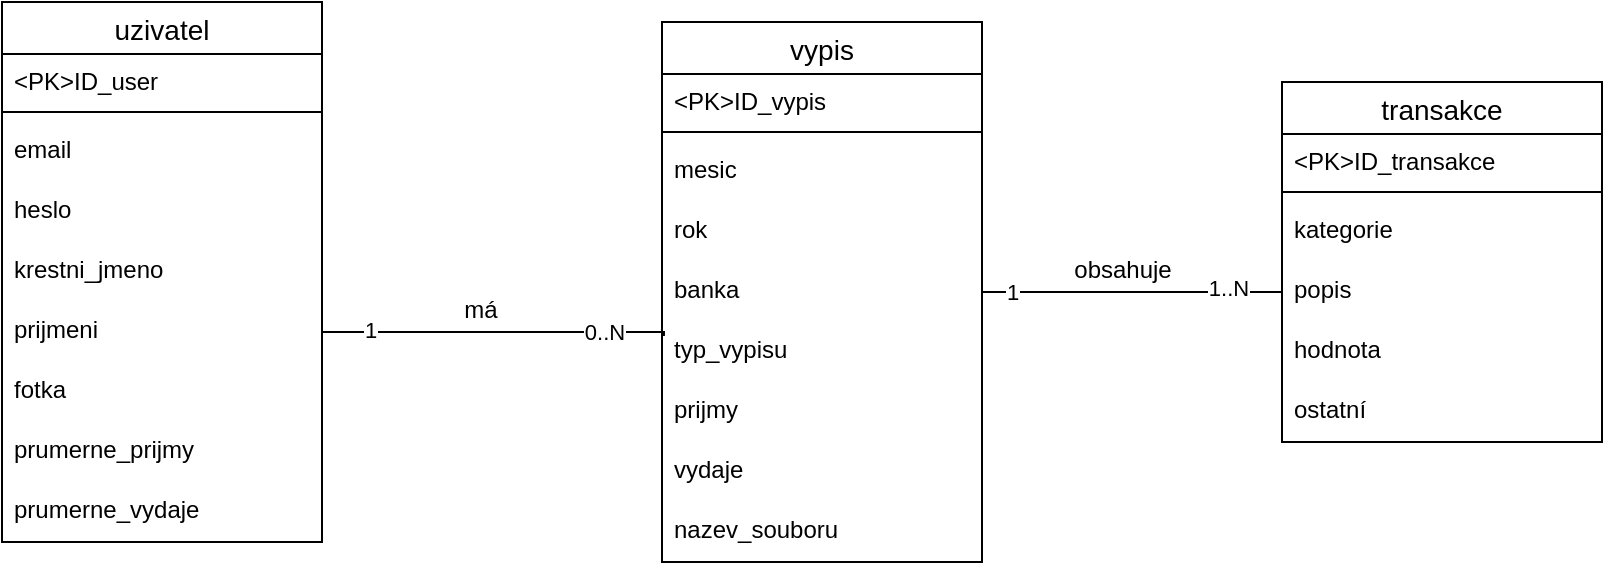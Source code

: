 <mxfile version="21.2.1" type="device">
  <diagram id="8Sflpd36EH3sPCoMDaqb" name="Page-1">
    <mxGraphModel dx="691" dy="376" grid="1" gridSize="10" guides="1" tooltips="1" connect="1" arrows="1" fold="1" page="1" pageScale="1" pageWidth="850" pageHeight="1100" math="0" shadow="0">
      <root>
        <mxCell id="0" />
        <mxCell id="1" parent="0" />
        <mxCell id="2" value="uzivatel" style="swimlane;fontStyle=0;childLayout=stackLayout;horizontal=1;startSize=26;horizontalStack=0;resizeParent=1;resizeParentMax=0;resizeLast=0;collapsible=1;marginBottom=0;align=center;fontSize=14;" parent="1" vertex="1">
          <mxGeometry x="30" y="120" width="160" height="270" as="geometry" />
        </mxCell>
        <mxCell id="3" value="&lt;PK&gt;ID_user" style="text;strokeColor=none;fillColor=none;spacingLeft=4;spacingRight=4;overflow=hidden;rotatable=0;points=[[0,0.5],[1,0.5]];portConstraint=eastwest;fontSize=12;" parent="2" vertex="1">
          <mxGeometry y="26" width="160" height="24" as="geometry" />
        </mxCell>
        <mxCell id="40" value="" style="line;strokeWidth=1;rotatable=0;dashed=0;labelPosition=right;align=left;verticalAlign=middle;spacingTop=0;spacingLeft=6;points=[];portConstraint=eastwest;" parent="2" vertex="1">
          <mxGeometry y="50" width="160" height="10" as="geometry" />
        </mxCell>
        <mxCell id="58" value="email" style="text;strokeColor=none;fillColor=none;spacingLeft=4;spacingRight=4;overflow=hidden;rotatable=0;points=[[0,0.5],[1,0.5]];portConstraint=eastwest;fontSize=12;" parent="2" vertex="1">
          <mxGeometry y="60" width="160" height="30" as="geometry" />
        </mxCell>
        <mxCell id="57" value="heslo" style="text;strokeColor=none;fillColor=none;spacingLeft=4;spacingRight=4;overflow=hidden;rotatable=0;points=[[0,0.5],[1,0.5]];portConstraint=eastwest;fontSize=12;" parent="2" vertex="1">
          <mxGeometry y="90" width="160" height="30" as="geometry" />
        </mxCell>
        <mxCell id="4" value="krestni_jmeno" style="text;strokeColor=none;fillColor=none;spacingLeft=4;spacingRight=4;overflow=hidden;rotatable=0;points=[[0,0.5],[1,0.5]];portConstraint=eastwest;fontSize=12;" parent="2" vertex="1">
          <mxGeometry y="120" width="160" height="30" as="geometry" />
        </mxCell>
        <mxCell id="9" value="prijmeni" style="text;strokeColor=none;fillColor=none;spacingLeft=4;spacingRight=4;overflow=hidden;rotatable=0;points=[[0,0.5],[1,0.5]];portConstraint=eastwest;fontSize=12;" parent="2" vertex="1">
          <mxGeometry y="150" width="160" height="30" as="geometry" />
        </mxCell>
        <mxCell id="10" value="fotka" style="text;strokeColor=none;fillColor=none;spacingLeft=4;spacingRight=4;overflow=hidden;rotatable=0;points=[[0,0.5],[1,0.5]];portConstraint=eastwest;fontSize=12;" parent="2" vertex="1">
          <mxGeometry y="180" width="160" height="30" as="geometry" />
        </mxCell>
        <mxCell id="11" value="prumerne_prijmy" style="text;strokeColor=none;fillColor=none;spacingLeft=4;spacingRight=4;overflow=hidden;rotatable=0;points=[[0,0.5],[1,0.5]];portConstraint=eastwest;fontSize=12;" parent="2" vertex="1">
          <mxGeometry y="210" width="160" height="30" as="geometry" />
        </mxCell>
        <mxCell id="12" value="prumerne_vydaje" style="text;strokeColor=none;fillColor=none;spacingLeft=4;spacingRight=4;overflow=hidden;rotatable=0;points=[[0,0.5],[1,0.5]];portConstraint=eastwest;fontSize=12;" parent="2" vertex="1">
          <mxGeometry y="240" width="160" height="30" as="geometry" />
        </mxCell>
        <mxCell id="15" value="vypis" style="swimlane;fontStyle=0;childLayout=stackLayout;horizontal=1;startSize=26;horizontalStack=0;resizeParent=1;resizeParentMax=0;resizeLast=0;collapsible=1;marginBottom=0;align=center;fontSize=14;" parent="1" vertex="1">
          <mxGeometry x="360" y="130" width="160" height="270" as="geometry" />
        </mxCell>
        <mxCell id="16" value="&lt;PK&gt;ID_vypis" style="text;strokeColor=none;fillColor=none;spacingLeft=4;spacingRight=4;overflow=hidden;rotatable=0;points=[[0,0.5],[1,0.5]];portConstraint=eastwest;fontSize=12;" parent="15" vertex="1">
          <mxGeometry y="26" width="160" height="24" as="geometry" />
        </mxCell>
        <mxCell id="41" value="" style="line;strokeWidth=1;rotatable=0;dashed=0;labelPosition=right;align=left;verticalAlign=middle;spacingTop=0;spacingLeft=6;points=[];portConstraint=eastwest;" parent="15" vertex="1">
          <mxGeometry y="50" width="160" height="10" as="geometry" />
        </mxCell>
        <mxCell id="17" value="mesic" style="text;strokeColor=none;fillColor=none;spacingLeft=4;spacingRight=4;overflow=hidden;rotatable=0;points=[[0,0.5],[1,0.5]];portConstraint=eastwest;fontSize=12;" parent="15" vertex="1">
          <mxGeometry y="60" width="160" height="30" as="geometry" />
        </mxCell>
        <mxCell id="18" value="rok" style="text;strokeColor=none;fillColor=none;spacingLeft=4;spacingRight=4;overflow=hidden;rotatable=0;points=[[0,0.5],[1,0.5]];portConstraint=eastwest;fontSize=12;" parent="15" vertex="1">
          <mxGeometry y="90" width="160" height="30" as="geometry" />
        </mxCell>
        <mxCell id="61" value="banka" style="text;strokeColor=none;fillColor=none;spacingLeft=4;spacingRight=4;overflow=hidden;rotatable=0;points=[[0,0.5],[1,0.5]];portConstraint=eastwest;fontSize=12;" parent="15" vertex="1">
          <mxGeometry y="120" width="160" height="30" as="geometry" />
        </mxCell>
        <mxCell id="62" value="typ_vypisu" style="text;strokeColor=none;fillColor=none;spacingLeft=4;spacingRight=4;overflow=hidden;rotatable=0;points=[[0,0.5],[1,0.5]];portConstraint=eastwest;fontSize=12;" parent="15" vertex="1">
          <mxGeometry y="150" width="160" height="30" as="geometry" />
        </mxCell>
        <mxCell id="20" value="prijmy" style="text;strokeColor=none;fillColor=none;spacingLeft=4;spacingRight=4;overflow=hidden;rotatable=0;points=[[0,0.5],[1,0.5]];portConstraint=eastwest;fontSize=12;" parent="15" vertex="1">
          <mxGeometry y="180" width="160" height="30" as="geometry" />
        </mxCell>
        <mxCell id="21" value="vydaje" style="text;strokeColor=none;fillColor=none;spacingLeft=4;spacingRight=4;overflow=hidden;rotatable=0;points=[[0,0.5],[1,0.5]];portConstraint=eastwest;fontSize=12;" parent="15" vertex="1">
          <mxGeometry y="210" width="160" height="30" as="geometry" />
        </mxCell>
        <mxCell id="APLzIfA7sOKsRKn2j82L-63" value="nazev_souboru" style="text;strokeColor=none;fillColor=none;spacingLeft=4;spacingRight=4;overflow=hidden;rotatable=0;points=[[0,0.5],[1,0.5]];portConstraint=eastwest;fontSize=12;" vertex="1" parent="15">
          <mxGeometry y="240" width="160" height="30" as="geometry" />
        </mxCell>
        <mxCell id="32" value="transakce" style="swimlane;fontStyle=0;childLayout=stackLayout;horizontal=1;startSize=26;horizontalStack=0;resizeParent=1;resizeParentMax=0;resizeLast=0;collapsible=1;marginBottom=0;align=center;fontSize=14;" parent="1" vertex="1">
          <mxGeometry x="670" y="160" width="160" height="180" as="geometry" />
        </mxCell>
        <mxCell id="33" value="&lt;PK&gt;ID_transakce" style="text;strokeColor=none;fillColor=none;spacingLeft=4;spacingRight=4;overflow=hidden;rotatable=0;points=[[0,0.5],[1,0.5]];portConstraint=eastwest;fontSize=12;" parent="32" vertex="1">
          <mxGeometry y="26" width="160" height="24" as="geometry" />
        </mxCell>
        <mxCell id="47" value="" style="line;strokeWidth=1;rotatable=0;dashed=0;labelPosition=right;align=left;verticalAlign=middle;spacingTop=0;spacingLeft=6;points=[];portConstraint=eastwest;" parent="32" vertex="1">
          <mxGeometry y="50" width="160" height="10" as="geometry" />
        </mxCell>
        <mxCell id="34" value="kategorie" style="text;strokeColor=none;fillColor=none;spacingLeft=4;spacingRight=4;overflow=hidden;rotatable=0;points=[[0,0.5],[1,0.5]];portConstraint=eastwest;fontSize=12;" parent="32" vertex="1">
          <mxGeometry y="60" width="160" height="30" as="geometry" />
        </mxCell>
        <mxCell id="35" value="popis" style="text;strokeColor=none;fillColor=none;spacingLeft=4;spacingRight=4;overflow=hidden;rotatable=0;points=[[0,0.5],[1,0.5]];portConstraint=eastwest;fontSize=12;" parent="32" vertex="1">
          <mxGeometry y="90" width="160" height="30" as="geometry" />
        </mxCell>
        <mxCell id="36" value="hodnota" style="text;strokeColor=none;fillColor=none;spacingLeft=4;spacingRight=4;overflow=hidden;rotatable=0;points=[[0,0.5],[1,0.5]];portConstraint=eastwest;fontSize=12;" parent="32" vertex="1">
          <mxGeometry y="120" width="160" height="30" as="geometry" />
        </mxCell>
        <mxCell id="63" value="ostatní" style="text;strokeColor=none;fillColor=none;spacingLeft=4;spacingRight=4;overflow=hidden;rotatable=0;points=[[0,0.5],[1,0.5]];portConstraint=eastwest;fontSize=12;" parent="32" vertex="1">
          <mxGeometry y="150" width="160" height="30" as="geometry" />
        </mxCell>
        <mxCell id="49" style="edgeStyle=orthogonalEdgeStyle;html=1;entryX=0;entryY=0.5;entryDx=0;entryDy=0;rounded=0;endArrow=none;endFill=0;exitX=1;exitY=0.5;exitDx=0;exitDy=0;" parent="1" source="61" target="35" edge="1">
          <mxGeometry relative="1" as="geometry" />
        </mxCell>
        <mxCell id="54" value="1" style="edgeLabel;html=1;align=center;verticalAlign=middle;resizable=0;points=[];" parent="49" vertex="1" connectable="0">
          <mxGeometry x="-0.809" relative="1" as="geometry">
            <mxPoint as="offset" />
          </mxGeometry>
        </mxCell>
        <mxCell id="56" value="1..N" style="edgeLabel;html=1;align=center;verticalAlign=middle;resizable=0;points=[];" parent="49" vertex="1" connectable="0">
          <mxGeometry x="0.64" y="2" relative="1" as="geometry">
            <mxPoint as="offset" />
          </mxGeometry>
        </mxCell>
        <mxCell id="50" style="edgeStyle=orthogonalEdgeStyle;rounded=0;html=1;endArrow=none;endFill=0;entryX=0.006;entryY=0.233;entryDx=0;entryDy=0;entryPerimeter=0;" parent="1" source="9" target="62" edge="1">
          <mxGeometry relative="1" as="geometry">
            <mxPoint x="340" y="285" as="targetPoint" />
            <Array as="points">
              <mxPoint x="361" y="285" />
            </Array>
          </mxGeometry>
        </mxCell>
        <mxCell id="52" value="1" style="edgeLabel;html=1;align=center;verticalAlign=middle;resizable=0;points=[];" parent="50" vertex="1" connectable="0">
          <mxGeometry x="-0.721" y="1" relative="1" as="geometry">
            <mxPoint as="offset" />
          </mxGeometry>
        </mxCell>
        <mxCell id="53" value="0..N" style="edgeLabel;html=1;align=center;verticalAlign=middle;resizable=0;points=[];" parent="50" vertex="1" connectable="0">
          <mxGeometry x="0.624" relative="1" as="geometry">
            <mxPoint as="offset" />
          </mxGeometry>
        </mxCell>
        <mxCell id="59" value="má" style="text;html=1;align=center;verticalAlign=middle;resizable=0;points=[];autosize=1;strokeColor=none;fillColor=none;" parent="1" vertex="1">
          <mxGeometry x="254" y="264" width="30" height="20" as="geometry" />
        </mxCell>
        <mxCell id="60" value="obsahuje" style="text;html=1;align=center;verticalAlign=middle;resizable=0;points=[];autosize=1;strokeColor=none;fillColor=none;" parent="1" vertex="1">
          <mxGeometry x="560" y="244" width="60" height="20" as="geometry" />
        </mxCell>
      </root>
    </mxGraphModel>
  </diagram>
</mxfile>
